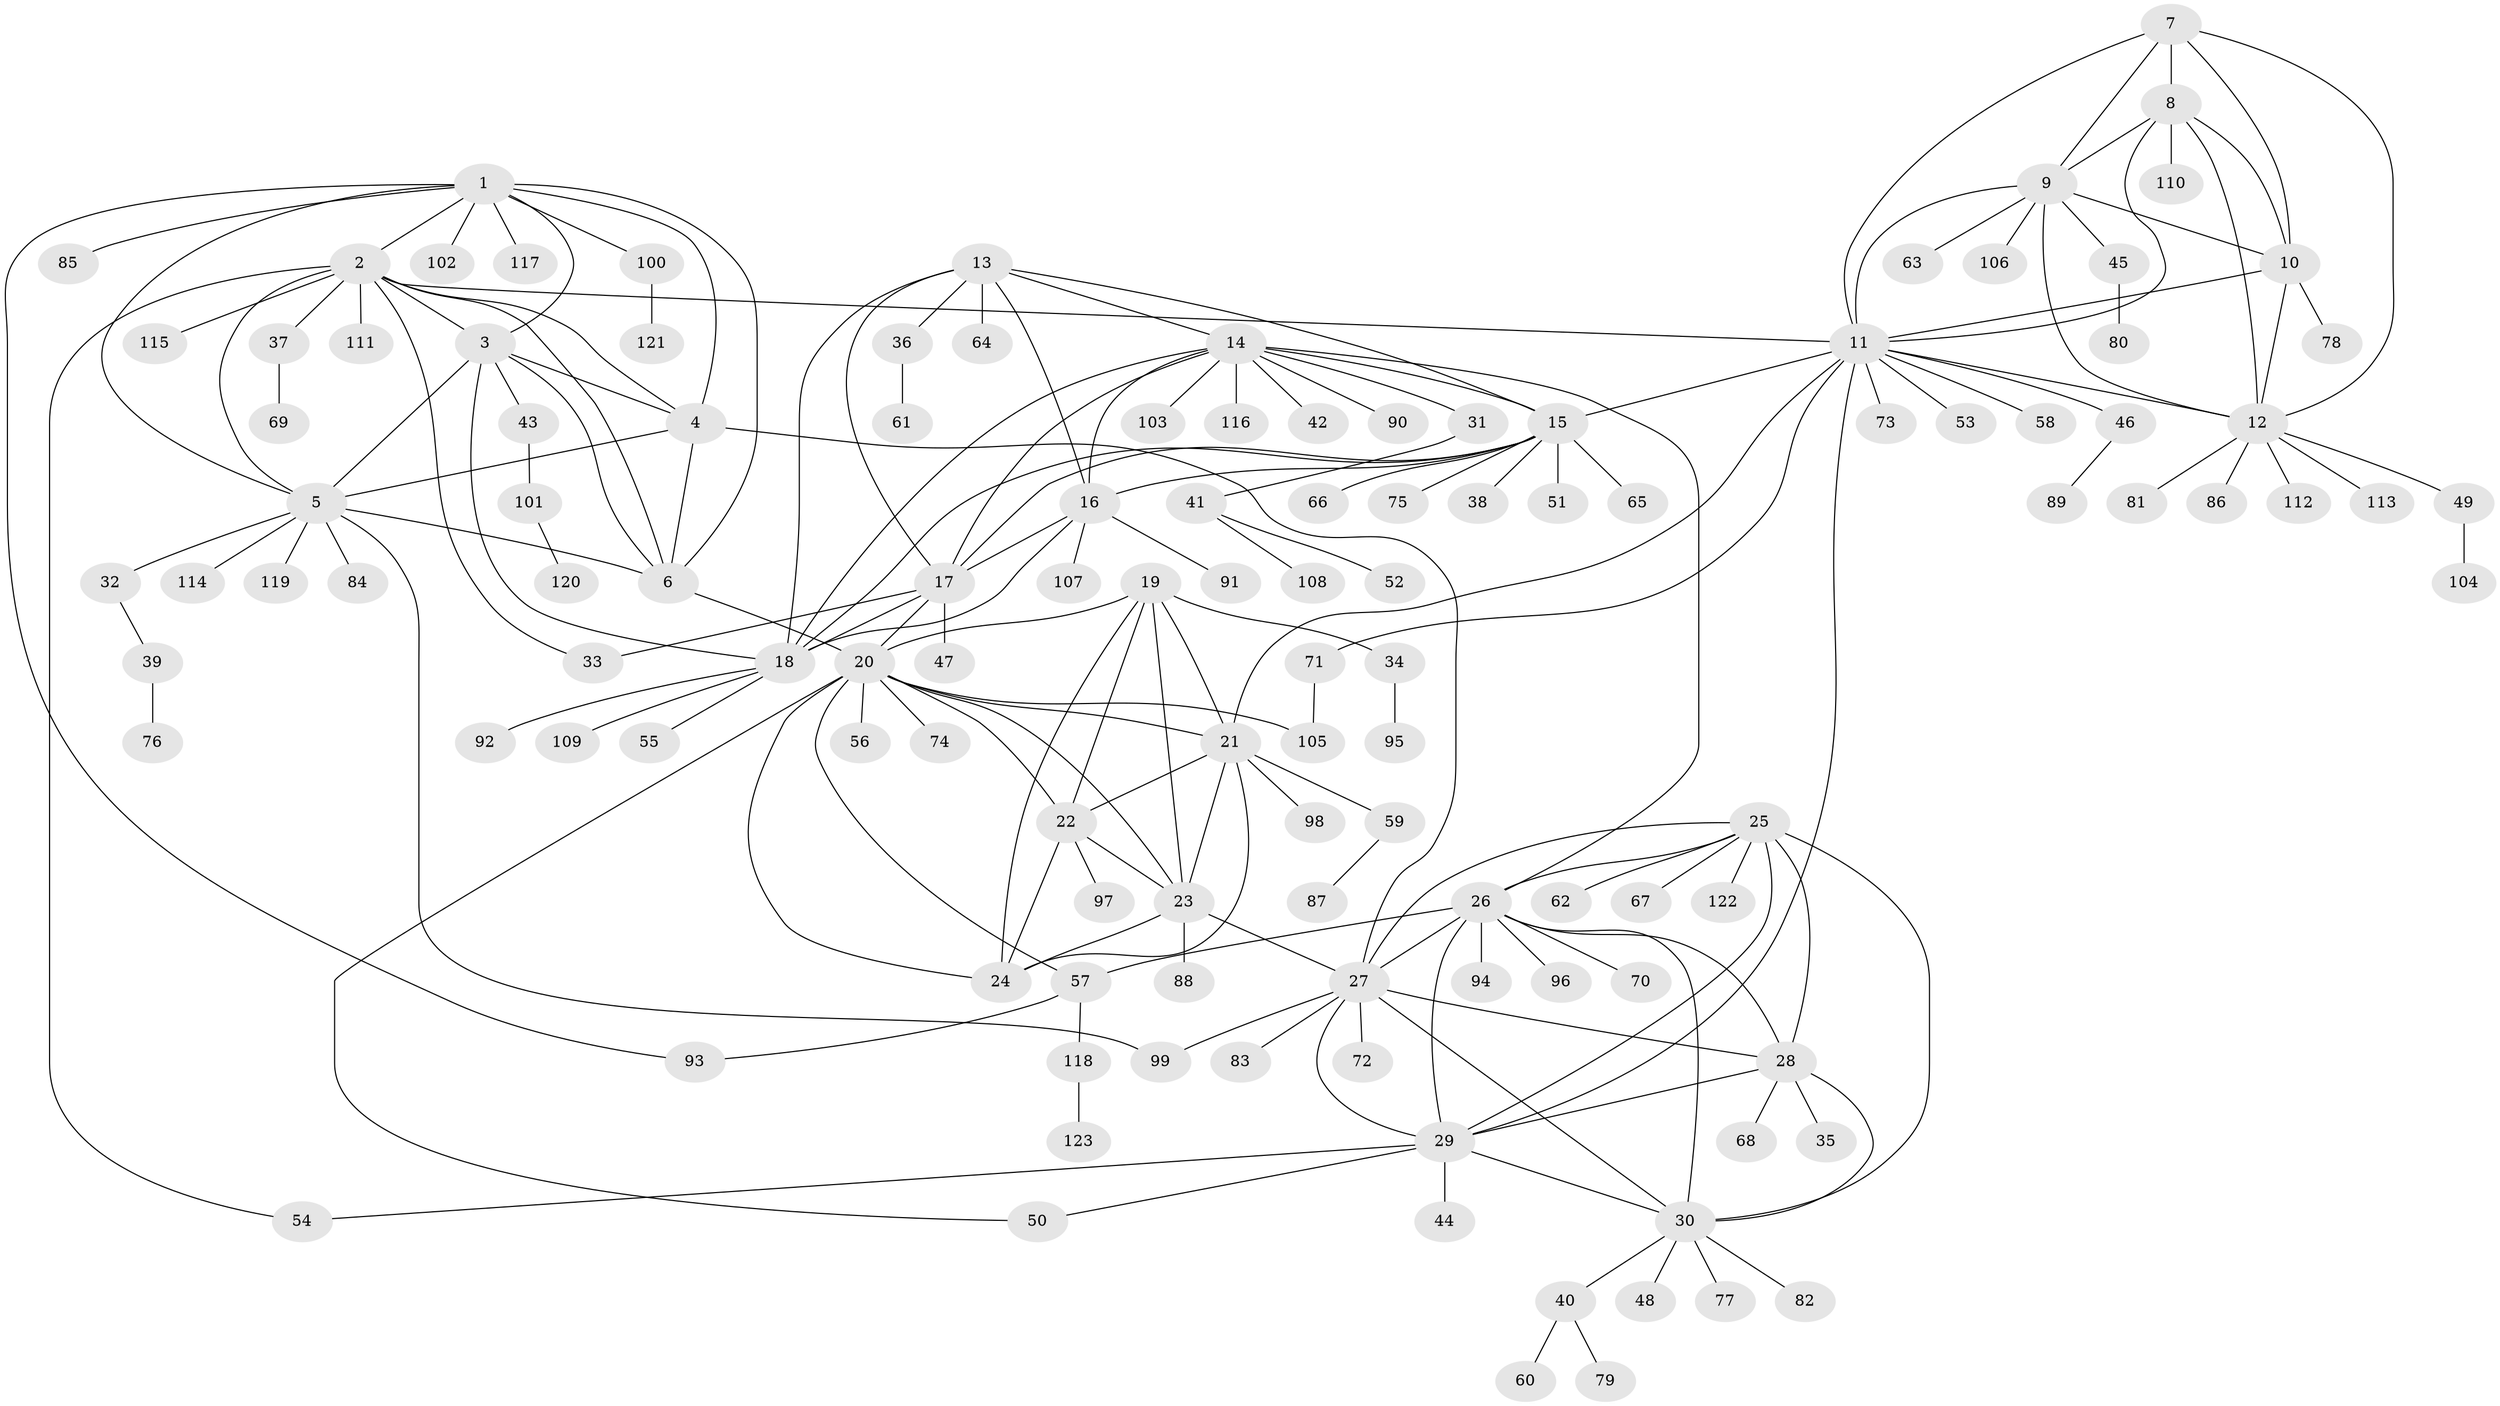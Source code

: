 // Generated by graph-tools (version 1.1) at 2025/11/02/27/25 16:11:32]
// undirected, 123 vertices, 185 edges
graph export_dot {
graph [start="1"]
  node [color=gray90,style=filled];
  1;
  2;
  3;
  4;
  5;
  6;
  7;
  8;
  9;
  10;
  11;
  12;
  13;
  14;
  15;
  16;
  17;
  18;
  19;
  20;
  21;
  22;
  23;
  24;
  25;
  26;
  27;
  28;
  29;
  30;
  31;
  32;
  33;
  34;
  35;
  36;
  37;
  38;
  39;
  40;
  41;
  42;
  43;
  44;
  45;
  46;
  47;
  48;
  49;
  50;
  51;
  52;
  53;
  54;
  55;
  56;
  57;
  58;
  59;
  60;
  61;
  62;
  63;
  64;
  65;
  66;
  67;
  68;
  69;
  70;
  71;
  72;
  73;
  74;
  75;
  76;
  77;
  78;
  79;
  80;
  81;
  82;
  83;
  84;
  85;
  86;
  87;
  88;
  89;
  90;
  91;
  92;
  93;
  94;
  95;
  96;
  97;
  98;
  99;
  100;
  101;
  102;
  103;
  104;
  105;
  106;
  107;
  108;
  109;
  110;
  111;
  112;
  113;
  114;
  115;
  116;
  117;
  118;
  119;
  120;
  121;
  122;
  123;
  1 -- 2;
  1 -- 3;
  1 -- 4;
  1 -- 5;
  1 -- 6;
  1 -- 85;
  1 -- 93;
  1 -- 100;
  1 -- 102;
  1 -- 117;
  2 -- 3;
  2 -- 4;
  2 -- 5;
  2 -- 6;
  2 -- 11;
  2 -- 33;
  2 -- 37;
  2 -- 54;
  2 -- 111;
  2 -- 115;
  3 -- 4;
  3 -- 5;
  3 -- 6;
  3 -- 18;
  3 -- 43;
  4 -- 5;
  4 -- 6;
  4 -- 27;
  5 -- 6;
  5 -- 32;
  5 -- 84;
  5 -- 99;
  5 -- 114;
  5 -- 119;
  6 -- 20;
  7 -- 8;
  7 -- 9;
  7 -- 10;
  7 -- 11;
  7 -- 12;
  8 -- 9;
  8 -- 10;
  8 -- 11;
  8 -- 12;
  8 -- 110;
  9 -- 10;
  9 -- 11;
  9 -- 12;
  9 -- 45;
  9 -- 63;
  9 -- 106;
  10 -- 11;
  10 -- 12;
  10 -- 78;
  11 -- 12;
  11 -- 15;
  11 -- 21;
  11 -- 29;
  11 -- 46;
  11 -- 53;
  11 -- 58;
  11 -- 71;
  11 -- 73;
  12 -- 49;
  12 -- 81;
  12 -- 86;
  12 -- 112;
  12 -- 113;
  13 -- 14;
  13 -- 15;
  13 -- 16;
  13 -- 17;
  13 -- 18;
  13 -- 36;
  13 -- 64;
  14 -- 15;
  14 -- 16;
  14 -- 17;
  14 -- 18;
  14 -- 26;
  14 -- 31;
  14 -- 42;
  14 -- 90;
  14 -- 103;
  14 -- 116;
  15 -- 16;
  15 -- 17;
  15 -- 18;
  15 -- 38;
  15 -- 51;
  15 -- 65;
  15 -- 66;
  15 -- 75;
  16 -- 17;
  16 -- 18;
  16 -- 91;
  16 -- 107;
  17 -- 18;
  17 -- 20;
  17 -- 33;
  17 -- 47;
  18 -- 55;
  18 -- 92;
  18 -- 109;
  19 -- 20;
  19 -- 21;
  19 -- 22;
  19 -- 23;
  19 -- 24;
  19 -- 34;
  20 -- 21;
  20 -- 22;
  20 -- 23;
  20 -- 24;
  20 -- 50;
  20 -- 56;
  20 -- 57;
  20 -- 74;
  20 -- 105;
  21 -- 22;
  21 -- 23;
  21 -- 24;
  21 -- 59;
  21 -- 98;
  22 -- 23;
  22 -- 24;
  22 -- 97;
  23 -- 24;
  23 -- 27;
  23 -- 88;
  25 -- 26;
  25 -- 27;
  25 -- 28;
  25 -- 29;
  25 -- 30;
  25 -- 62;
  25 -- 67;
  25 -- 122;
  26 -- 27;
  26 -- 28;
  26 -- 29;
  26 -- 30;
  26 -- 57;
  26 -- 70;
  26 -- 94;
  26 -- 96;
  27 -- 28;
  27 -- 29;
  27 -- 30;
  27 -- 72;
  27 -- 83;
  27 -- 99;
  28 -- 29;
  28 -- 30;
  28 -- 35;
  28 -- 68;
  29 -- 30;
  29 -- 44;
  29 -- 50;
  29 -- 54;
  30 -- 40;
  30 -- 48;
  30 -- 77;
  30 -- 82;
  31 -- 41;
  32 -- 39;
  34 -- 95;
  36 -- 61;
  37 -- 69;
  39 -- 76;
  40 -- 60;
  40 -- 79;
  41 -- 52;
  41 -- 108;
  43 -- 101;
  45 -- 80;
  46 -- 89;
  49 -- 104;
  57 -- 93;
  57 -- 118;
  59 -- 87;
  71 -- 105;
  100 -- 121;
  101 -- 120;
  118 -- 123;
}
